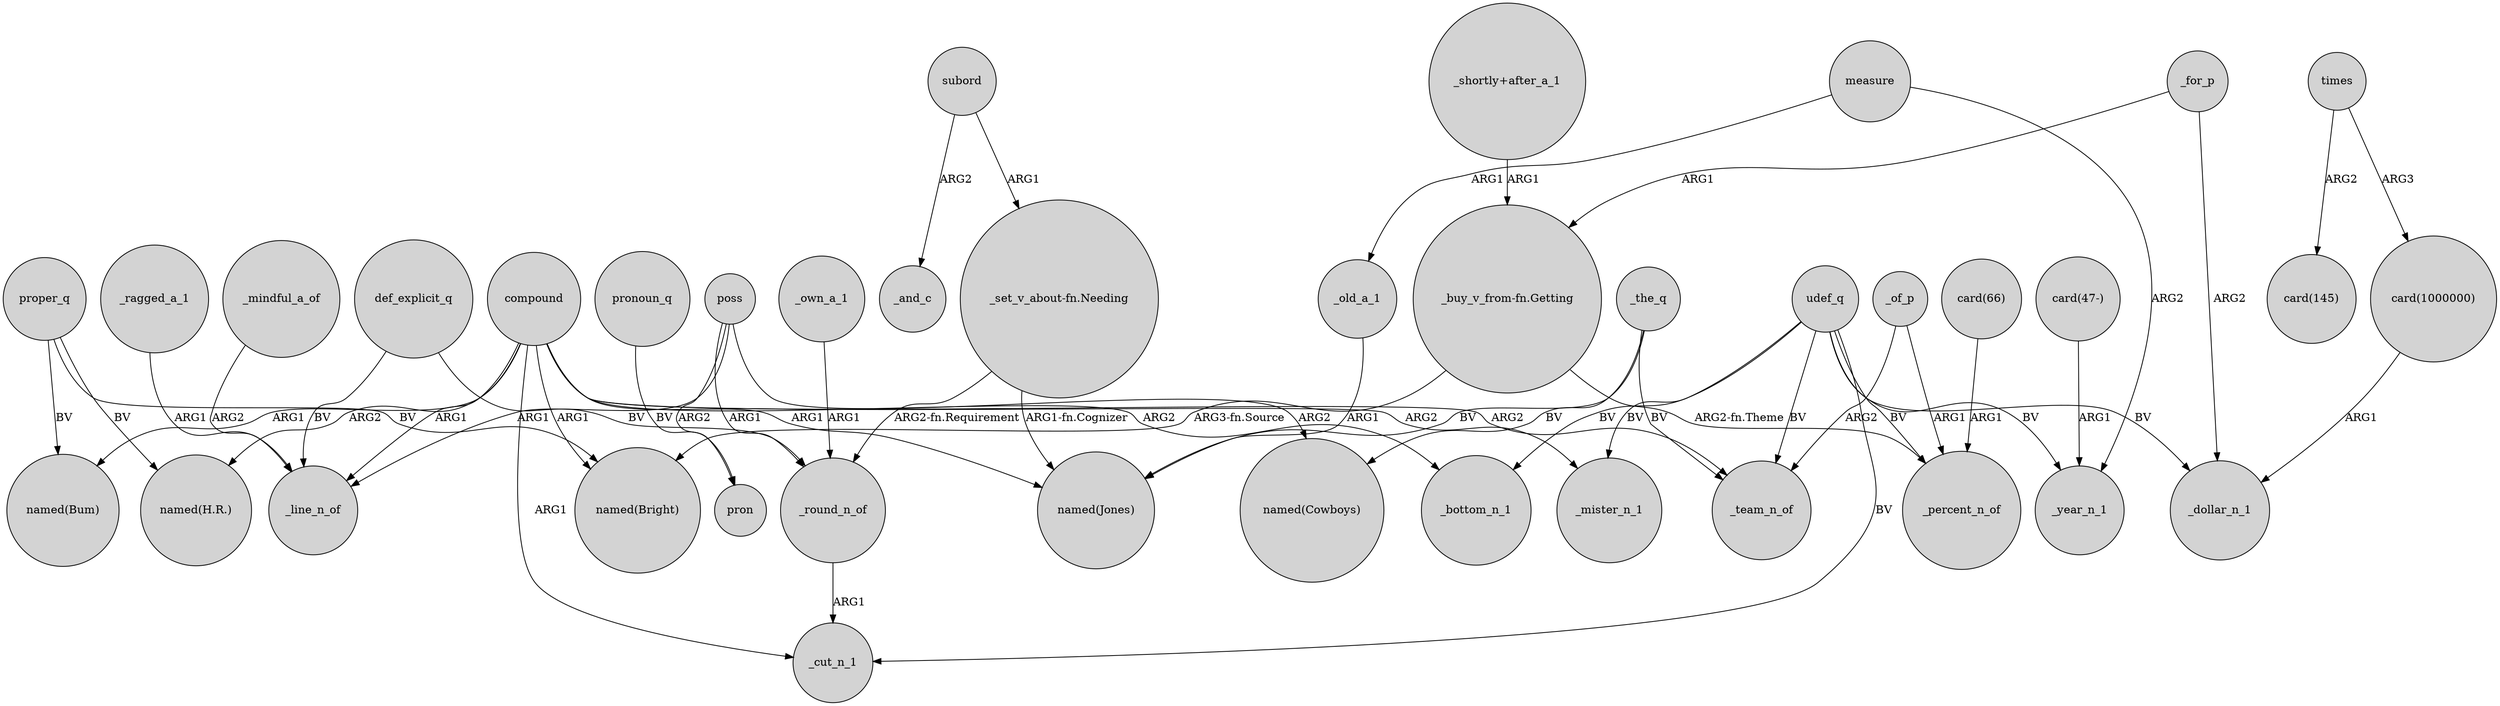 digraph {
	node [shape=circle style=filled]
	poss -> _round_n_of [label=ARG1]
	def_explicit_q -> _line_n_of [label=BV]
	compound -> _mister_n_1 [label=ARG2]
	compound -> _cut_n_1 [label=ARG1]
	compound -> "named(Jones)" [label=ARG1]
	_ragged_a_1 -> _line_n_of [label=ARG1]
	_the_q -> "named(Cowboys)" [label=BV]
	times -> "card(1000000)" [label=ARG3]
	_own_a_1 -> _round_n_of [label=ARG1]
	_for_p -> "_buy_v_from-fn.Getting" [label=ARG1]
	subord -> _and_c [label=ARG2]
	proper_q -> "named(Bum)" [label=BV]
	compound -> _bottom_n_1 [label=ARG2]
	measure -> _old_a_1 [label=ARG1]
	udef_q -> _mister_n_1 [label=BV]
	_of_p -> _percent_n_of [label=ARG1]
	udef_q -> _team_n_of [label=BV]
	compound -> "named(Bum)" [label=ARG1]
	"_set_v_about-fn.Needing" -> _round_n_of [label="ARG2-fn.Requirement"]
	pronoun_q -> pron [label=BV]
	compound -> _line_n_of [label=ARG1]
	measure -> _year_n_1 [label=ARG2]
	poss -> pron [label=ARG2]
	"card(47-)" -> _year_n_1 [label=ARG1]
	times -> "card(145)" [label=ARG2]
	_mindful_a_of -> _line_n_of [label=ARG2]
	udef_q -> _percent_n_of [label=BV]
	"_buy_v_from-fn.Getting" -> _percent_n_of [label="ARG2-fn.Theme"]
	udef_q -> _bottom_n_1 [label=BV]
	_for_p -> _dollar_n_1 [label=ARG2]
	poss -> _line_n_of [label=ARG1]
	_round_n_of -> _cut_n_1 [label=ARG1]
	udef_q -> _dollar_n_1 [label=BV]
	_the_q -> "named(Jones)" [label=BV]
	"card(1000000)" -> _dollar_n_1 [label=ARG1]
	_old_a_1 -> "named(Jones)" [label=ARG1]
	_the_q -> _team_n_of [label=BV]
	_of_p -> _team_n_of [label=ARG2]
	compound -> _team_n_of [label=ARG2]
	proper_q -> "named(Bright)" [label=BV]
	proper_q -> "named(H.R.)" [label=BV]
	udef_q -> _year_n_1 [label=BV]
	subord -> "_set_v_about-fn.Needing" [label=ARG1]
	def_explicit_q -> _round_n_of [label=BV]
	compound -> "named(H.R.)" [label=ARG2]
	"card(66)" -> _percent_n_of [label=ARG1]
	"_set_v_about-fn.Needing" -> "named(Jones)" [label="ARG1-fn.Cognizer"]
	compound -> "named(Bright)" [label=ARG1]
	"_buy_v_from-fn.Getting" -> "named(Bright)" [label="ARG3-fn.Source"]
	poss -> "named(Cowboys)" [label=ARG2]
	udef_q -> _cut_n_1 [label=BV]
	"_shortly+after_a_1" -> "_buy_v_from-fn.Getting" [label=ARG1]
}

